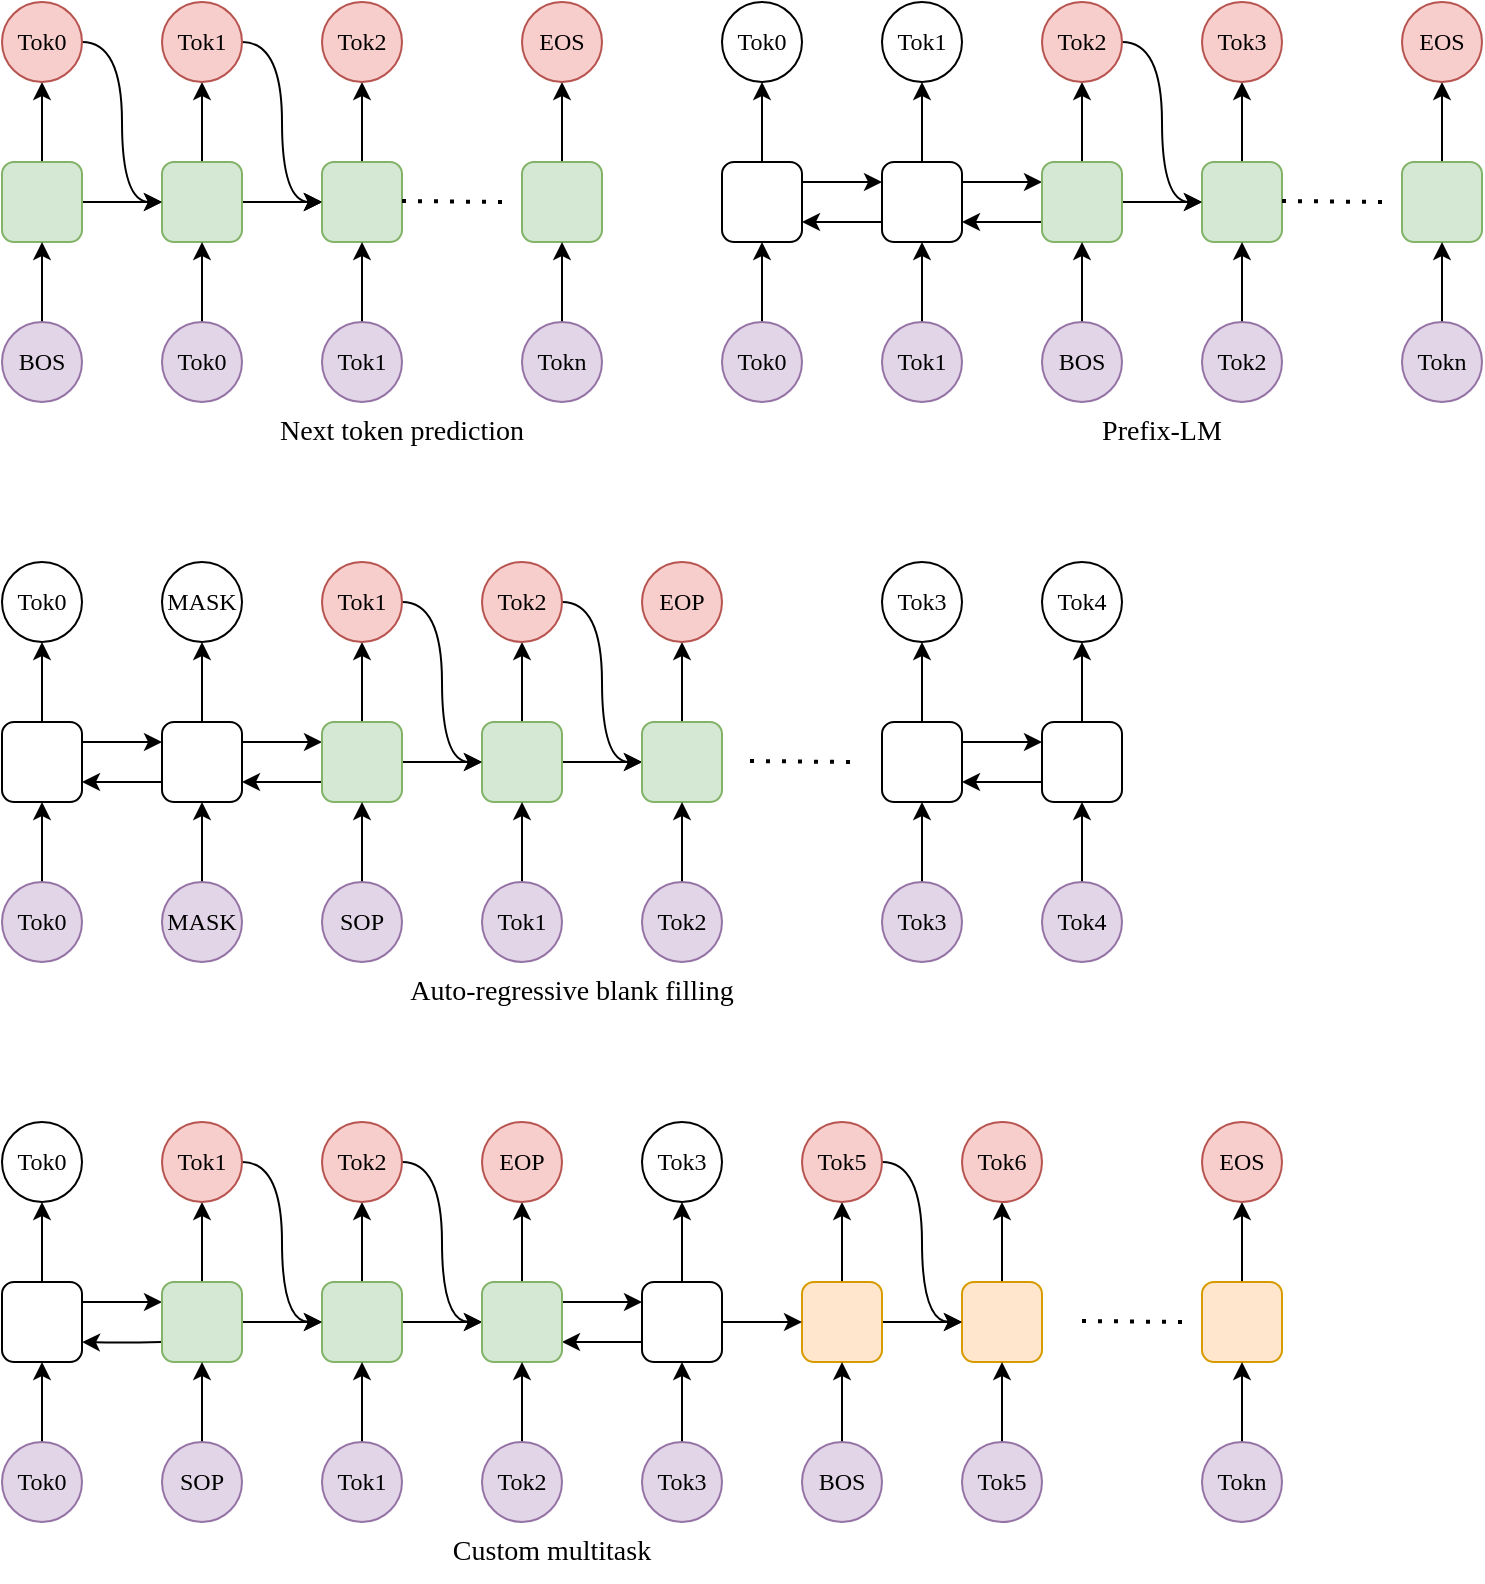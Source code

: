 <mxfile version="21.6.6" type="github">
  <diagram name="第 1 页" id="FpagdW_Q9j-P5M2OHQ3g">
    <mxGraphModel dx="1562" dy="885" grid="1" gridSize="10" guides="1" tooltips="1" connect="1" arrows="1" fold="1" page="1" pageScale="1" pageWidth="827" pageHeight="805" math="0" shadow="0">
      <root>
        <mxCell id="0" />
        <mxCell id="1" parent="0" />
        <mxCell id="QXv2AWhjhRIxDeLdODB5-21" value="" style="edgeStyle=orthogonalEdgeStyle;rounded=0;orthogonalLoop=1;jettySize=auto;html=1;" edge="1" parent="1" source="QXv2AWhjhRIxDeLdODB5-1" target="QXv2AWhjhRIxDeLdODB5-12">
          <mxGeometry relative="1" as="geometry" />
        </mxCell>
        <mxCell id="QXv2AWhjhRIxDeLdODB5-31" value="" style="edgeStyle=orthogonalEdgeStyle;rounded=0;orthogonalLoop=1;jettySize=auto;html=1;" edge="1" parent="1" source="QXv2AWhjhRIxDeLdODB5-1" target="QXv2AWhjhRIxDeLdODB5-2">
          <mxGeometry relative="1" as="geometry" />
        </mxCell>
        <mxCell id="QXv2AWhjhRIxDeLdODB5-1" value="" style="rounded=1;whiteSpace=wrap;html=1;fillColor=#d5e8d4;strokeColor=#82b366;" vertex="1" parent="1">
          <mxGeometry x="40" y="80" width="40" height="40" as="geometry" />
        </mxCell>
        <mxCell id="QXv2AWhjhRIxDeLdODB5-22" value="" style="edgeStyle=orthogonalEdgeStyle;rounded=0;orthogonalLoop=1;jettySize=auto;html=1;" edge="1" parent="1" source="QXv2AWhjhRIxDeLdODB5-2" target="QXv2AWhjhRIxDeLdODB5-13">
          <mxGeometry relative="1" as="geometry" />
        </mxCell>
        <mxCell id="QXv2AWhjhRIxDeLdODB5-32" value="" style="edgeStyle=orthogonalEdgeStyle;rounded=0;orthogonalLoop=1;jettySize=auto;html=1;" edge="1" parent="1" source="QXv2AWhjhRIxDeLdODB5-2" target="QXv2AWhjhRIxDeLdODB5-3">
          <mxGeometry relative="1" as="geometry" />
        </mxCell>
        <mxCell id="QXv2AWhjhRIxDeLdODB5-45" value="" style="edgeStyle=orthogonalEdgeStyle;curved=1;rounded=0;orthogonalLoop=1;jettySize=auto;html=1;" edge="1" parent="1" source="QXv2AWhjhRIxDeLdODB5-2" target="QXv2AWhjhRIxDeLdODB5-3">
          <mxGeometry relative="1" as="geometry" />
        </mxCell>
        <mxCell id="QXv2AWhjhRIxDeLdODB5-2" value="" style="rounded=1;whiteSpace=wrap;html=1;fillColor=#d5e8d4;strokeColor=#82b366;" vertex="1" parent="1">
          <mxGeometry x="120" y="80" width="40" height="40" as="geometry" />
        </mxCell>
        <mxCell id="QXv2AWhjhRIxDeLdODB5-25" value="" style="edgeStyle=orthogonalEdgeStyle;rounded=0;orthogonalLoop=1;jettySize=auto;html=1;" edge="1" parent="1" source="QXv2AWhjhRIxDeLdODB5-3" target="QXv2AWhjhRIxDeLdODB5-14">
          <mxGeometry relative="1" as="geometry" />
        </mxCell>
        <mxCell id="QXv2AWhjhRIxDeLdODB5-3" value="" style="rounded=1;whiteSpace=wrap;html=1;fillColor=#d5e8d4;strokeColor=#82b366;" vertex="1" parent="1">
          <mxGeometry x="200" y="80" width="40" height="40" as="geometry" />
        </mxCell>
        <mxCell id="QXv2AWhjhRIxDeLdODB5-30" value="" style="edgeStyle=orthogonalEdgeStyle;rounded=0;orthogonalLoop=1;jettySize=auto;html=1;" edge="1" parent="1" source="QXv2AWhjhRIxDeLdODB5-5" target="QXv2AWhjhRIxDeLdODB5-16">
          <mxGeometry relative="1" as="geometry" />
        </mxCell>
        <mxCell id="QXv2AWhjhRIxDeLdODB5-5" value="" style="rounded=1;whiteSpace=wrap;html=1;fillColor=#d5e8d4;strokeColor=#82b366;" vertex="1" parent="1">
          <mxGeometry x="300" y="80" width="40" height="40" as="geometry" />
        </mxCell>
        <mxCell id="QXv2AWhjhRIxDeLdODB5-20" style="edgeStyle=orthogonalEdgeStyle;rounded=0;orthogonalLoop=1;jettySize=auto;html=1;exitX=0.5;exitY=0;exitDx=0;exitDy=0;entryX=0.5;entryY=1;entryDx=0;entryDy=0;" edge="1" parent="1" source="QXv2AWhjhRIxDeLdODB5-7" target="QXv2AWhjhRIxDeLdODB5-1">
          <mxGeometry relative="1" as="geometry" />
        </mxCell>
        <mxCell id="QXv2AWhjhRIxDeLdODB5-7" value="&lt;font face=&quot;Times New Roman&quot;&gt;BOS&lt;/font&gt;" style="ellipse;whiteSpace=wrap;html=1;aspect=fixed;fillColor=#e1d5e7;strokeColor=#9673a6;" vertex="1" parent="1">
          <mxGeometry x="40" y="160" width="40" height="40" as="geometry" />
        </mxCell>
        <mxCell id="QXv2AWhjhRIxDeLdODB5-23" value="" style="edgeStyle=orthogonalEdgeStyle;rounded=0;orthogonalLoop=1;jettySize=auto;html=1;" edge="1" parent="1" source="QXv2AWhjhRIxDeLdODB5-8" target="QXv2AWhjhRIxDeLdODB5-2">
          <mxGeometry relative="1" as="geometry" />
        </mxCell>
        <mxCell id="QXv2AWhjhRIxDeLdODB5-8" value="&lt;font face=&quot;Times New Roman&quot;&gt;Tok0&lt;/font&gt;" style="ellipse;whiteSpace=wrap;html=1;aspect=fixed;fillColor=#e1d5e7;strokeColor=#9673a6;" vertex="1" parent="1">
          <mxGeometry x="120" y="160" width="40" height="40" as="geometry" />
        </mxCell>
        <mxCell id="QXv2AWhjhRIxDeLdODB5-26" value="" style="edgeStyle=orthogonalEdgeStyle;rounded=0;orthogonalLoop=1;jettySize=auto;html=1;" edge="1" parent="1" source="QXv2AWhjhRIxDeLdODB5-9" target="QXv2AWhjhRIxDeLdODB5-3">
          <mxGeometry relative="1" as="geometry" />
        </mxCell>
        <mxCell id="QXv2AWhjhRIxDeLdODB5-9" value="&lt;font face=&quot;Times New Roman&quot;&gt;Tok1&lt;/font&gt;" style="ellipse;whiteSpace=wrap;html=1;aspect=fixed;fillColor=#e1d5e7;strokeColor=#9673a6;" vertex="1" parent="1">
          <mxGeometry x="200" y="160" width="40" height="40" as="geometry" />
        </mxCell>
        <mxCell id="QXv2AWhjhRIxDeLdODB5-29" value="" style="edgeStyle=orthogonalEdgeStyle;rounded=0;orthogonalLoop=1;jettySize=auto;html=1;" edge="1" parent="1" source="QXv2AWhjhRIxDeLdODB5-11" target="QXv2AWhjhRIxDeLdODB5-5">
          <mxGeometry relative="1" as="geometry" />
        </mxCell>
        <mxCell id="QXv2AWhjhRIxDeLdODB5-11" value="&lt;font face=&quot;Times New Roman&quot;&gt;Tokn&lt;/font&gt;" style="ellipse;whiteSpace=wrap;html=1;aspect=fixed;fillColor=#e1d5e7;strokeColor=#9673a6;" vertex="1" parent="1">
          <mxGeometry x="300" y="160" width="40" height="40" as="geometry" />
        </mxCell>
        <mxCell id="QXv2AWhjhRIxDeLdODB5-39" style="edgeStyle=orthogonalEdgeStyle;curved=1;rounded=0;orthogonalLoop=1;jettySize=auto;html=1;exitX=1;exitY=0.5;exitDx=0;exitDy=0;entryX=0;entryY=0.5;entryDx=0;entryDy=0;" edge="1" parent="1" source="QXv2AWhjhRIxDeLdODB5-12" target="QXv2AWhjhRIxDeLdODB5-2">
          <mxGeometry relative="1" as="geometry" />
        </mxCell>
        <mxCell id="QXv2AWhjhRIxDeLdODB5-12" value="&lt;font face=&quot;Times New Roman&quot;&gt;Tok0&lt;/font&gt;" style="ellipse;whiteSpace=wrap;html=1;aspect=fixed;fillColor=#f8cecc;strokeColor=#b85450;" vertex="1" parent="1">
          <mxGeometry x="40" width="40" height="40" as="geometry" />
        </mxCell>
        <mxCell id="QXv2AWhjhRIxDeLdODB5-41" style="edgeStyle=orthogonalEdgeStyle;curved=1;rounded=0;orthogonalLoop=1;jettySize=auto;html=1;exitX=1;exitY=0.5;exitDx=0;exitDy=0;entryX=0;entryY=0.5;entryDx=0;entryDy=0;" edge="1" parent="1" source="QXv2AWhjhRIxDeLdODB5-13" target="QXv2AWhjhRIxDeLdODB5-3">
          <mxGeometry relative="1" as="geometry" />
        </mxCell>
        <mxCell id="QXv2AWhjhRIxDeLdODB5-13" value="&lt;font face=&quot;Times New Roman&quot;&gt;Tok1&lt;/font&gt;" style="ellipse;whiteSpace=wrap;html=1;aspect=fixed;fillColor=#f8cecc;strokeColor=#b85450;" vertex="1" parent="1">
          <mxGeometry x="120" width="40" height="40" as="geometry" />
        </mxCell>
        <mxCell id="QXv2AWhjhRIxDeLdODB5-14" value="&lt;font face=&quot;Times New Roman&quot;&gt;Tok2&lt;/font&gt;" style="ellipse;whiteSpace=wrap;html=1;aspect=fixed;fillColor=#f8cecc;strokeColor=#b85450;" vertex="1" parent="1">
          <mxGeometry x="200" width="40" height="40" as="geometry" />
        </mxCell>
        <mxCell id="QXv2AWhjhRIxDeLdODB5-16" value="&lt;font face=&quot;Times New Roman&quot;&gt;EOS&lt;/font&gt;" style="ellipse;whiteSpace=wrap;html=1;aspect=fixed;fillColor=#f8cecc;strokeColor=#b85450;" vertex="1" parent="1">
          <mxGeometry x="300" width="40" height="40" as="geometry" />
        </mxCell>
        <mxCell id="QXv2AWhjhRIxDeLdODB5-19" value="" style="endArrow=none;dashed=1;html=1;dashPattern=1 3;strokeWidth=2;rounded=0;" edge="1" parent="1">
          <mxGeometry width="50" height="50" relative="1" as="geometry">
            <mxPoint x="240" y="99.5" as="sourcePoint" />
            <mxPoint x="290" y="100" as="targetPoint" />
          </mxGeometry>
        </mxCell>
        <mxCell id="QXv2AWhjhRIxDeLdODB5-44" value="&lt;font face=&quot;Times New Roman&quot; style=&quot;font-size: 14px;&quot;&gt;Next token prediction&lt;/font&gt;" style="text;html=1;strokeColor=none;fillColor=none;align=center;verticalAlign=middle;whiteSpace=wrap;rounded=0;" vertex="1" parent="1">
          <mxGeometry x="140" y="200" width="200" height="30" as="geometry" />
        </mxCell>
        <mxCell id="QXv2AWhjhRIxDeLdODB5-46" value="" style="edgeStyle=orthogonalEdgeStyle;rounded=0;orthogonalLoop=1;jettySize=auto;html=1;" edge="1" parent="1" source="QXv2AWhjhRIxDeLdODB5-48" target="QXv2AWhjhRIxDeLdODB5-71">
          <mxGeometry relative="1" as="geometry" />
        </mxCell>
        <mxCell id="QXv2AWhjhRIxDeLdODB5-79" style="edgeStyle=orthogonalEdgeStyle;curved=1;rounded=0;orthogonalLoop=1;jettySize=auto;html=1;exitX=1;exitY=0.25;exitDx=0;exitDy=0;entryX=0;entryY=0.25;entryDx=0;entryDy=0;" edge="1" parent="1" source="QXv2AWhjhRIxDeLdODB5-48" target="QXv2AWhjhRIxDeLdODB5-52">
          <mxGeometry relative="1" as="geometry" />
        </mxCell>
        <mxCell id="QXv2AWhjhRIxDeLdODB5-48" value="" style="rounded=1;whiteSpace=wrap;html=1;" vertex="1" parent="1">
          <mxGeometry x="400" y="80" width="40" height="40" as="geometry" />
        </mxCell>
        <mxCell id="QXv2AWhjhRIxDeLdODB5-49" value="" style="edgeStyle=orthogonalEdgeStyle;rounded=0;orthogonalLoop=1;jettySize=auto;html=1;" edge="1" parent="1" source="QXv2AWhjhRIxDeLdODB5-52" target="QXv2AWhjhRIxDeLdODB5-73">
          <mxGeometry relative="1" as="geometry" />
        </mxCell>
        <mxCell id="QXv2AWhjhRIxDeLdODB5-80" style="edgeStyle=orthogonalEdgeStyle;curved=1;rounded=0;orthogonalLoop=1;jettySize=auto;html=1;exitX=0;exitY=0.75;exitDx=0;exitDy=0;entryX=1;entryY=0.75;entryDx=0;entryDy=0;" edge="1" parent="1" source="QXv2AWhjhRIxDeLdODB5-52" target="QXv2AWhjhRIxDeLdODB5-48">
          <mxGeometry relative="1" as="geometry" />
        </mxCell>
        <mxCell id="QXv2AWhjhRIxDeLdODB5-81" style="edgeStyle=orthogonalEdgeStyle;curved=1;rounded=0;orthogonalLoop=1;jettySize=auto;html=1;exitX=1;exitY=0.25;exitDx=0;exitDy=0;entryX=0;entryY=0.25;entryDx=0;entryDy=0;" edge="1" parent="1" source="QXv2AWhjhRIxDeLdODB5-52" target="QXv2AWhjhRIxDeLdODB5-55">
          <mxGeometry relative="1" as="geometry" />
        </mxCell>
        <mxCell id="QXv2AWhjhRIxDeLdODB5-52" value="" style="rounded=1;whiteSpace=wrap;html=1;" vertex="1" parent="1">
          <mxGeometry x="480" y="80" width="40" height="40" as="geometry" />
        </mxCell>
        <mxCell id="QXv2AWhjhRIxDeLdODB5-53" value="" style="edgeStyle=orthogonalEdgeStyle;rounded=0;orthogonalLoop=1;jettySize=auto;html=1;" edge="1" parent="1" source="QXv2AWhjhRIxDeLdODB5-55" target="QXv2AWhjhRIxDeLdODB5-75">
          <mxGeometry relative="1" as="geometry" />
        </mxCell>
        <mxCell id="QXv2AWhjhRIxDeLdODB5-54" value="" style="edgeStyle=orthogonalEdgeStyle;rounded=0;orthogonalLoop=1;jettySize=auto;html=1;" edge="1" parent="1" source="QXv2AWhjhRIxDeLdODB5-55" target="QXv2AWhjhRIxDeLdODB5-57">
          <mxGeometry relative="1" as="geometry" />
        </mxCell>
        <mxCell id="QXv2AWhjhRIxDeLdODB5-82" style="edgeStyle=orthogonalEdgeStyle;curved=1;rounded=0;orthogonalLoop=1;jettySize=auto;html=1;exitX=0;exitY=0.75;exitDx=0;exitDy=0;entryX=1;entryY=0.75;entryDx=0;entryDy=0;" edge="1" parent="1" source="QXv2AWhjhRIxDeLdODB5-55" target="QXv2AWhjhRIxDeLdODB5-52">
          <mxGeometry relative="1" as="geometry" />
        </mxCell>
        <mxCell id="QXv2AWhjhRIxDeLdODB5-55" value="" style="rounded=1;whiteSpace=wrap;html=1;fillColor=#d5e8d4;strokeColor=#82b366;" vertex="1" parent="1">
          <mxGeometry x="560" y="80" width="40" height="40" as="geometry" />
        </mxCell>
        <mxCell id="QXv2AWhjhRIxDeLdODB5-56" value="" style="edgeStyle=orthogonalEdgeStyle;rounded=0;orthogonalLoop=1;jettySize=auto;html=1;" edge="1" parent="1" source="QXv2AWhjhRIxDeLdODB5-57" target="QXv2AWhjhRIxDeLdODB5-76">
          <mxGeometry relative="1" as="geometry" />
        </mxCell>
        <mxCell id="QXv2AWhjhRIxDeLdODB5-57" value="" style="rounded=1;whiteSpace=wrap;html=1;fillColor=#d5e8d4;strokeColor=#82b366;" vertex="1" parent="1">
          <mxGeometry x="640" y="80" width="40" height="40" as="geometry" />
        </mxCell>
        <mxCell id="QXv2AWhjhRIxDeLdODB5-58" value="" style="edgeStyle=orthogonalEdgeStyle;rounded=0;orthogonalLoop=1;jettySize=auto;html=1;" edge="1" parent="1" source="QXv2AWhjhRIxDeLdODB5-59" target="QXv2AWhjhRIxDeLdODB5-77">
          <mxGeometry relative="1" as="geometry" />
        </mxCell>
        <mxCell id="QXv2AWhjhRIxDeLdODB5-59" value="" style="rounded=1;whiteSpace=wrap;html=1;fillColor=#d5e8d4;strokeColor=#82b366;" vertex="1" parent="1">
          <mxGeometry x="740" y="80" width="40" height="40" as="geometry" />
        </mxCell>
        <mxCell id="QXv2AWhjhRIxDeLdODB5-60" style="edgeStyle=orthogonalEdgeStyle;rounded=0;orthogonalLoop=1;jettySize=auto;html=1;exitX=0.5;exitY=0;exitDx=0;exitDy=0;entryX=0.5;entryY=1;entryDx=0;entryDy=0;" edge="1" parent="1" source="QXv2AWhjhRIxDeLdODB5-61" target="QXv2AWhjhRIxDeLdODB5-48">
          <mxGeometry relative="1" as="geometry" />
        </mxCell>
        <mxCell id="QXv2AWhjhRIxDeLdODB5-61" value="&lt;font face=&quot;Times New Roman&quot;&gt;Tok0&lt;/font&gt;" style="ellipse;whiteSpace=wrap;html=1;aspect=fixed;fillColor=#e1d5e7;strokeColor=#9673a6;" vertex="1" parent="1">
          <mxGeometry x="400" y="160" width="40" height="40" as="geometry" />
        </mxCell>
        <mxCell id="QXv2AWhjhRIxDeLdODB5-62" value="" style="edgeStyle=orthogonalEdgeStyle;rounded=0;orthogonalLoop=1;jettySize=auto;html=1;" edge="1" parent="1" source="QXv2AWhjhRIxDeLdODB5-63" target="QXv2AWhjhRIxDeLdODB5-52">
          <mxGeometry relative="1" as="geometry" />
        </mxCell>
        <mxCell id="QXv2AWhjhRIxDeLdODB5-63" value="&lt;font face=&quot;Times New Roman&quot;&gt;Tok1&lt;/font&gt;" style="ellipse;whiteSpace=wrap;html=1;aspect=fixed;fillColor=#e1d5e7;strokeColor=#9673a6;" vertex="1" parent="1">
          <mxGeometry x="480" y="160" width="40" height="40" as="geometry" />
        </mxCell>
        <mxCell id="QXv2AWhjhRIxDeLdODB5-64" value="" style="edgeStyle=orthogonalEdgeStyle;rounded=0;orthogonalLoop=1;jettySize=auto;html=1;" edge="1" parent="1" source="QXv2AWhjhRIxDeLdODB5-65" target="QXv2AWhjhRIxDeLdODB5-55">
          <mxGeometry relative="1" as="geometry" />
        </mxCell>
        <mxCell id="QXv2AWhjhRIxDeLdODB5-65" value="&lt;font face=&quot;Times New Roman&quot;&gt;BOS&lt;/font&gt;" style="ellipse;whiteSpace=wrap;html=1;aspect=fixed;fillColor=#e1d5e7;strokeColor=#9673a6;" vertex="1" parent="1">
          <mxGeometry x="560" y="160" width="40" height="40" as="geometry" />
        </mxCell>
        <mxCell id="QXv2AWhjhRIxDeLdODB5-66" value="" style="edgeStyle=orthogonalEdgeStyle;rounded=0;orthogonalLoop=1;jettySize=auto;html=1;" edge="1" parent="1" source="QXv2AWhjhRIxDeLdODB5-67" target="QXv2AWhjhRIxDeLdODB5-57">
          <mxGeometry relative="1" as="geometry" />
        </mxCell>
        <mxCell id="QXv2AWhjhRIxDeLdODB5-67" value="&lt;font face=&quot;Times New Roman&quot;&gt;Tok2&lt;/font&gt;" style="ellipse;whiteSpace=wrap;html=1;aspect=fixed;fillColor=#e1d5e7;strokeColor=#9673a6;" vertex="1" parent="1">
          <mxGeometry x="640" y="160" width="40" height="40" as="geometry" />
        </mxCell>
        <mxCell id="QXv2AWhjhRIxDeLdODB5-68" value="" style="edgeStyle=orthogonalEdgeStyle;rounded=0;orthogonalLoop=1;jettySize=auto;html=1;" edge="1" parent="1" source="QXv2AWhjhRIxDeLdODB5-69" target="QXv2AWhjhRIxDeLdODB5-59">
          <mxGeometry relative="1" as="geometry" />
        </mxCell>
        <mxCell id="QXv2AWhjhRIxDeLdODB5-69" value="&lt;font face=&quot;Times New Roman&quot;&gt;Tokn&lt;/font&gt;" style="ellipse;whiteSpace=wrap;html=1;aspect=fixed;fillColor=#e1d5e7;strokeColor=#9673a6;" vertex="1" parent="1">
          <mxGeometry x="740" y="160" width="40" height="40" as="geometry" />
        </mxCell>
        <mxCell id="QXv2AWhjhRIxDeLdODB5-71" value="&lt;font face=&quot;Times New Roman&quot;&gt;Tok0&lt;/font&gt;" style="ellipse;whiteSpace=wrap;html=1;aspect=fixed;" vertex="1" parent="1">
          <mxGeometry x="400" width="40" height="40" as="geometry" />
        </mxCell>
        <mxCell id="QXv2AWhjhRIxDeLdODB5-73" value="&lt;font face=&quot;Times New Roman&quot;&gt;Tok1&lt;/font&gt;" style="ellipse;whiteSpace=wrap;html=1;aspect=fixed;" vertex="1" parent="1">
          <mxGeometry x="480" width="40" height="40" as="geometry" />
        </mxCell>
        <mxCell id="QXv2AWhjhRIxDeLdODB5-74" style="edgeStyle=orthogonalEdgeStyle;curved=1;rounded=0;orthogonalLoop=1;jettySize=auto;html=1;exitX=1;exitY=0.5;exitDx=0;exitDy=0;entryX=0;entryY=0.5;entryDx=0;entryDy=0;" edge="1" parent="1" source="QXv2AWhjhRIxDeLdODB5-75" target="QXv2AWhjhRIxDeLdODB5-57">
          <mxGeometry relative="1" as="geometry" />
        </mxCell>
        <mxCell id="QXv2AWhjhRIxDeLdODB5-75" value="&lt;font face=&quot;Times New Roman&quot;&gt;Tok2&lt;/font&gt;" style="ellipse;whiteSpace=wrap;html=1;aspect=fixed;fillColor=#f8cecc;strokeColor=#b85450;" vertex="1" parent="1">
          <mxGeometry x="560" width="40" height="40" as="geometry" />
        </mxCell>
        <mxCell id="QXv2AWhjhRIxDeLdODB5-76" value="&lt;font face=&quot;Times New Roman&quot;&gt;Tok3&lt;/font&gt;" style="ellipse;whiteSpace=wrap;html=1;aspect=fixed;fillColor=#f8cecc;strokeColor=#b85450;" vertex="1" parent="1">
          <mxGeometry x="640" width="40" height="40" as="geometry" />
        </mxCell>
        <mxCell id="QXv2AWhjhRIxDeLdODB5-77" value="&lt;font face=&quot;Times New Roman&quot;&gt;EOS&lt;/font&gt;" style="ellipse;whiteSpace=wrap;html=1;aspect=fixed;fillColor=#f8cecc;strokeColor=#b85450;" vertex="1" parent="1">
          <mxGeometry x="740" width="40" height="40" as="geometry" />
        </mxCell>
        <mxCell id="QXv2AWhjhRIxDeLdODB5-78" value="" style="endArrow=none;dashed=1;html=1;dashPattern=1 3;strokeWidth=2;rounded=0;" edge="1" parent="1">
          <mxGeometry width="50" height="50" relative="1" as="geometry">
            <mxPoint x="680" y="99.5" as="sourcePoint" />
            <mxPoint x="730" y="100" as="targetPoint" />
          </mxGeometry>
        </mxCell>
        <mxCell id="QXv2AWhjhRIxDeLdODB5-83" value="&lt;font face=&quot;Times New Roman&quot;&gt;&lt;span style=&quot;font-size: 14px;&quot;&gt;Prefix-LM&lt;/span&gt;&lt;/font&gt;" style="text;html=1;strokeColor=none;fillColor=none;align=center;verticalAlign=middle;whiteSpace=wrap;rounded=0;" vertex="1" parent="1">
          <mxGeometry x="560" y="200" width="120" height="30" as="geometry" />
        </mxCell>
        <mxCell id="QXv2AWhjhRIxDeLdODB5-84" value="" style="edgeStyle=orthogonalEdgeStyle;rounded=0;orthogonalLoop=1;jettySize=auto;html=1;" edge="1" parent="1" source="QXv2AWhjhRIxDeLdODB5-86" target="QXv2AWhjhRIxDeLdODB5-109">
          <mxGeometry relative="1" as="geometry" />
        </mxCell>
        <mxCell id="QXv2AWhjhRIxDeLdODB5-85" style="edgeStyle=orthogonalEdgeStyle;curved=1;rounded=0;orthogonalLoop=1;jettySize=auto;html=1;exitX=1;exitY=0.25;exitDx=0;exitDy=0;entryX=0;entryY=0.25;entryDx=0;entryDy=0;" edge="1" parent="1" source="QXv2AWhjhRIxDeLdODB5-86" target="QXv2AWhjhRIxDeLdODB5-90">
          <mxGeometry relative="1" as="geometry" />
        </mxCell>
        <mxCell id="QXv2AWhjhRIxDeLdODB5-86" value="" style="rounded=1;whiteSpace=wrap;html=1;" vertex="1" parent="1">
          <mxGeometry x="40" y="360" width="40" height="40" as="geometry" />
        </mxCell>
        <mxCell id="QXv2AWhjhRIxDeLdODB5-87" value="" style="edgeStyle=orthogonalEdgeStyle;rounded=0;orthogonalLoop=1;jettySize=auto;html=1;" edge="1" parent="1" source="QXv2AWhjhRIxDeLdODB5-90" target="QXv2AWhjhRIxDeLdODB5-110">
          <mxGeometry relative="1" as="geometry" />
        </mxCell>
        <mxCell id="QXv2AWhjhRIxDeLdODB5-88" style="edgeStyle=orthogonalEdgeStyle;curved=1;rounded=0;orthogonalLoop=1;jettySize=auto;html=1;exitX=0;exitY=0.75;exitDx=0;exitDy=0;entryX=1;entryY=0.75;entryDx=0;entryDy=0;" edge="1" parent="1" source="QXv2AWhjhRIxDeLdODB5-90" target="QXv2AWhjhRIxDeLdODB5-86">
          <mxGeometry relative="1" as="geometry" />
        </mxCell>
        <mxCell id="QXv2AWhjhRIxDeLdODB5-273" style="edgeStyle=orthogonalEdgeStyle;curved=1;rounded=0;orthogonalLoop=1;jettySize=auto;html=1;exitX=1;exitY=0.25;exitDx=0;exitDy=0;entryX=0;entryY=0.25;entryDx=0;entryDy=0;" edge="1" parent="1" source="QXv2AWhjhRIxDeLdODB5-90" target="QXv2AWhjhRIxDeLdODB5-160">
          <mxGeometry relative="1" as="geometry" />
        </mxCell>
        <mxCell id="QXv2AWhjhRIxDeLdODB5-90" value="" style="rounded=1;whiteSpace=wrap;html=1;" vertex="1" parent="1">
          <mxGeometry x="120" y="360" width="40" height="40" as="geometry" />
        </mxCell>
        <mxCell id="QXv2AWhjhRIxDeLdODB5-91" value="" style="edgeStyle=orthogonalEdgeStyle;rounded=0;orthogonalLoop=1;jettySize=auto;html=1;" edge="1" parent="1" source="QXv2AWhjhRIxDeLdODB5-94" target="QXv2AWhjhRIxDeLdODB5-112">
          <mxGeometry relative="1" as="geometry" />
        </mxCell>
        <mxCell id="QXv2AWhjhRIxDeLdODB5-276" style="edgeStyle=none;rounded=0;orthogonalLoop=1;jettySize=auto;html=1;exitX=1;exitY=0.25;exitDx=0;exitDy=0;entryX=0;entryY=0.25;entryDx=0;entryDy=0;" edge="1" parent="1" source="QXv2AWhjhRIxDeLdODB5-94" target="QXv2AWhjhRIxDeLdODB5-96">
          <mxGeometry relative="1" as="geometry" />
        </mxCell>
        <mxCell id="QXv2AWhjhRIxDeLdODB5-94" value="" style="rounded=1;whiteSpace=wrap;html=1;" vertex="1" parent="1">
          <mxGeometry x="480" y="360" width="40" height="40" as="geometry" />
        </mxCell>
        <mxCell id="QXv2AWhjhRIxDeLdODB5-95" value="" style="edgeStyle=orthogonalEdgeStyle;rounded=0;orthogonalLoop=1;jettySize=auto;html=1;" edge="1" parent="1" source="QXv2AWhjhRIxDeLdODB5-96" target="QXv2AWhjhRIxDeLdODB5-113">
          <mxGeometry relative="1" as="geometry" />
        </mxCell>
        <mxCell id="QXv2AWhjhRIxDeLdODB5-277" style="edgeStyle=none;rounded=0;orthogonalLoop=1;jettySize=auto;html=1;exitX=0;exitY=0.75;exitDx=0;exitDy=0;entryX=1;entryY=0.75;entryDx=0;entryDy=0;" edge="1" parent="1" source="QXv2AWhjhRIxDeLdODB5-96" target="QXv2AWhjhRIxDeLdODB5-94">
          <mxGeometry relative="1" as="geometry" />
        </mxCell>
        <mxCell id="QXv2AWhjhRIxDeLdODB5-96" value="" style="rounded=1;whiteSpace=wrap;html=1;" vertex="1" parent="1">
          <mxGeometry x="560" y="360" width="40" height="40" as="geometry" />
        </mxCell>
        <mxCell id="QXv2AWhjhRIxDeLdODB5-99" style="edgeStyle=orthogonalEdgeStyle;rounded=0;orthogonalLoop=1;jettySize=auto;html=1;exitX=0.5;exitY=0;exitDx=0;exitDy=0;entryX=0.5;entryY=1;entryDx=0;entryDy=0;" edge="1" parent="1" source="QXv2AWhjhRIxDeLdODB5-100" target="QXv2AWhjhRIxDeLdODB5-86">
          <mxGeometry relative="1" as="geometry" />
        </mxCell>
        <mxCell id="QXv2AWhjhRIxDeLdODB5-100" value="&lt;font face=&quot;Times New Roman&quot;&gt;Tok0&lt;/font&gt;" style="ellipse;whiteSpace=wrap;html=1;aspect=fixed;fillColor=#e1d5e7;strokeColor=#9673a6;" vertex="1" parent="1">
          <mxGeometry x="40" y="440" width="40" height="40" as="geometry" />
        </mxCell>
        <mxCell id="QXv2AWhjhRIxDeLdODB5-101" value="" style="edgeStyle=orthogonalEdgeStyle;rounded=0;orthogonalLoop=1;jettySize=auto;html=1;" edge="1" parent="1" source="QXv2AWhjhRIxDeLdODB5-102" target="QXv2AWhjhRIxDeLdODB5-90">
          <mxGeometry relative="1" as="geometry" />
        </mxCell>
        <mxCell id="QXv2AWhjhRIxDeLdODB5-102" value="&lt;font face=&quot;Times New Roman&quot;&gt;MASK&lt;/font&gt;" style="ellipse;whiteSpace=wrap;html=1;aspect=fixed;fillColor=#e1d5e7;strokeColor=#9673a6;" vertex="1" parent="1">
          <mxGeometry x="120" y="440" width="40" height="40" as="geometry" />
        </mxCell>
        <mxCell id="QXv2AWhjhRIxDeLdODB5-103" value="" style="edgeStyle=orthogonalEdgeStyle;rounded=0;orthogonalLoop=1;jettySize=auto;html=1;" edge="1" parent="1" source="QXv2AWhjhRIxDeLdODB5-104" target="QXv2AWhjhRIxDeLdODB5-94">
          <mxGeometry relative="1" as="geometry" />
        </mxCell>
        <mxCell id="QXv2AWhjhRIxDeLdODB5-104" value="&lt;font face=&quot;Times New Roman&quot;&gt;Tok3&lt;/font&gt;" style="ellipse;whiteSpace=wrap;html=1;aspect=fixed;fillColor=#e1d5e7;strokeColor=#9673a6;" vertex="1" parent="1">
          <mxGeometry x="480" y="440" width="40" height="40" as="geometry" />
        </mxCell>
        <mxCell id="QXv2AWhjhRIxDeLdODB5-105" value="" style="edgeStyle=orthogonalEdgeStyle;rounded=0;orthogonalLoop=1;jettySize=auto;html=1;" edge="1" parent="1" source="QXv2AWhjhRIxDeLdODB5-106" target="QXv2AWhjhRIxDeLdODB5-96">
          <mxGeometry relative="1" as="geometry" />
        </mxCell>
        <mxCell id="QXv2AWhjhRIxDeLdODB5-106" value="&lt;font face=&quot;Times New Roman&quot;&gt;Tok4&lt;/font&gt;" style="ellipse;whiteSpace=wrap;html=1;aspect=fixed;fillColor=#e1d5e7;strokeColor=#9673a6;" vertex="1" parent="1">
          <mxGeometry x="560" y="440" width="40" height="40" as="geometry" />
        </mxCell>
        <mxCell id="QXv2AWhjhRIxDeLdODB5-109" value="&lt;font face=&quot;Times New Roman&quot;&gt;Tok0&lt;/font&gt;" style="ellipse;whiteSpace=wrap;html=1;aspect=fixed;" vertex="1" parent="1">
          <mxGeometry x="40" y="280" width="40" height="40" as="geometry" />
        </mxCell>
        <mxCell id="QXv2AWhjhRIxDeLdODB5-110" value="&lt;font face=&quot;Times New Roman&quot;&gt;MASK&lt;/font&gt;" style="ellipse;whiteSpace=wrap;html=1;aspect=fixed;" vertex="1" parent="1">
          <mxGeometry x="120" y="280" width="40" height="40" as="geometry" />
        </mxCell>
        <mxCell id="QXv2AWhjhRIxDeLdODB5-112" value="&lt;font face=&quot;Times New Roman&quot;&gt;Tok3&lt;/font&gt;" style="ellipse;whiteSpace=wrap;html=1;aspect=fixed;" vertex="1" parent="1">
          <mxGeometry x="480" y="280" width="40" height="40" as="geometry" />
        </mxCell>
        <mxCell id="QXv2AWhjhRIxDeLdODB5-113" value="&lt;font face=&quot;Times New Roman&quot;&gt;Tok4&lt;/font&gt;" style="ellipse;whiteSpace=wrap;html=1;aspect=fixed;" vertex="1" parent="1">
          <mxGeometry x="560" y="280" width="40" height="40" as="geometry" />
        </mxCell>
        <mxCell id="QXv2AWhjhRIxDeLdODB5-116" value="&lt;font face=&quot;Times New Roman&quot;&gt;&lt;span style=&quot;font-size: 14px;&quot;&gt;Auto-regressive blank filling&lt;/span&gt;&lt;/font&gt;" style="text;html=1;strokeColor=none;fillColor=none;align=center;verticalAlign=middle;whiteSpace=wrap;rounded=0;" vertex="1" parent="1">
          <mxGeometry x="240" y="480" width="170" height="30" as="geometry" />
        </mxCell>
        <mxCell id="QXv2AWhjhRIxDeLdODB5-158" value="" style="edgeStyle=orthogonalEdgeStyle;rounded=0;orthogonalLoop=1;jettySize=auto;html=1;" edge="1" parent="1" source="QXv2AWhjhRIxDeLdODB5-160" target="QXv2AWhjhRIxDeLdODB5-172">
          <mxGeometry relative="1" as="geometry" />
        </mxCell>
        <mxCell id="QXv2AWhjhRIxDeLdODB5-159" value="" style="edgeStyle=orthogonalEdgeStyle;rounded=0;orthogonalLoop=1;jettySize=auto;html=1;" edge="1" parent="1" source="QXv2AWhjhRIxDeLdODB5-160" target="QXv2AWhjhRIxDeLdODB5-162">
          <mxGeometry relative="1" as="geometry" />
        </mxCell>
        <mxCell id="QXv2AWhjhRIxDeLdODB5-274" style="edgeStyle=orthogonalEdgeStyle;curved=1;rounded=0;orthogonalLoop=1;jettySize=auto;html=1;exitX=0;exitY=0.75;exitDx=0;exitDy=0;entryX=1;entryY=0.75;entryDx=0;entryDy=0;" edge="1" parent="1" source="QXv2AWhjhRIxDeLdODB5-160" target="QXv2AWhjhRIxDeLdODB5-90">
          <mxGeometry relative="1" as="geometry" />
        </mxCell>
        <mxCell id="QXv2AWhjhRIxDeLdODB5-160" value="" style="rounded=1;whiteSpace=wrap;html=1;fillColor=#d5e8d4;strokeColor=#82b366;" vertex="1" parent="1">
          <mxGeometry x="200" y="360" width="40" height="40" as="geometry" />
        </mxCell>
        <mxCell id="QXv2AWhjhRIxDeLdODB5-161" value="" style="edgeStyle=orthogonalEdgeStyle;rounded=0;orthogonalLoop=1;jettySize=auto;html=1;" edge="1" parent="1" source="QXv2AWhjhRIxDeLdODB5-162" target="QXv2AWhjhRIxDeLdODB5-173">
          <mxGeometry relative="1" as="geometry" />
        </mxCell>
        <mxCell id="QXv2AWhjhRIxDeLdODB5-196" style="edgeStyle=orthogonalEdgeStyle;curved=1;rounded=0;orthogonalLoop=1;jettySize=auto;html=1;" edge="1" parent="1" source="QXv2AWhjhRIxDeLdODB5-162" target="QXv2AWhjhRIxDeLdODB5-192">
          <mxGeometry relative="1" as="geometry">
            <mxPoint x="340" y="380" as="targetPoint" />
          </mxGeometry>
        </mxCell>
        <mxCell id="QXv2AWhjhRIxDeLdODB5-162" value="" style="rounded=1;whiteSpace=wrap;html=1;fillColor=#d5e8d4;strokeColor=#82b366;" vertex="1" parent="1">
          <mxGeometry x="280" y="360" width="40" height="40" as="geometry" />
        </mxCell>
        <mxCell id="QXv2AWhjhRIxDeLdODB5-165" value="" style="edgeStyle=orthogonalEdgeStyle;rounded=0;orthogonalLoop=1;jettySize=auto;html=1;" edge="1" parent="1" source="QXv2AWhjhRIxDeLdODB5-166" target="QXv2AWhjhRIxDeLdODB5-160">
          <mxGeometry relative="1" as="geometry" />
        </mxCell>
        <mxCell id="QXv2AWhjhRIxDeLdODB5-166" value="&lt;font face=&quot;Times New Roman&quot;&gt;SOP&lt;/font&gt;" style="ellipse;whiteSpace=wrap;html=1;aspect=fixed;fillColor=#e1d5e7;strokeColor=#9673a6;" vertex="1" parent="1">
          <mxGeometry x="200" y="440" width="40" height="40" as="geometry" />
        </mxCell>
        <mxCell id="QXv2AWhjhRIxDeLdODB5-167" value="" style="edgeStyle=orthogonalEdgeStyle;rounded=0;orthogonalLoop=1;jettySize=auto;html=1;" edge="1" parent="1" source="QXv2AWhjhRIxDeLdODB5-168" target="QXv2AWhjhRIxDeLdODB5-162">
          <mxGeometry relative="1" as="geometry" />
        </mxCell>
        <mxCell id="QXv2AWhjhRIxDeLdODB5-168" value="&lt;font face=&quot;Times New Roman&quot;&gt;Tok1&lt;/font&gt;" style="ellipse;whiteSpace=wrap;html=1;aspect=fixed;fillColor=#e1d5e7;strokeColor=#9673a6;" vertex="1" parent="1">
          <mxGeometry x="280" y="440" width="40" height="40" as="geometry" />
        </mxCell>
        <mxCell id="QXv2AWhjhRIxDeLdODB5-171" style="edgeStyle=orthogonalEdgeStyle;curved=1;rounded=0;orthogonalLoop=1;jettySize=auto;html=1;exitX=1;exitY=0.5;exitDx=0;exitDy=0;entryX=0;entryY=0.5;entryDx=0;entryDy=0;" edge="1" parent="1" source="QXv2AWhjhRIxDeLdODB5-172" target="QXv2AWhjhRIxDeLdODB5-162">
          <mxGeometry relative="1" as="geometry" />
        </mxCell>
        <mxCell id="QXv2AWhjhRIxDeLdODB5-172" value="&lt;font face=&quot;Times New Roman&quot;&gt;Tok1&lt;/font&gt;" style="ellipse;whiteSpace=wrap;html=1;aspect=fixed;fillColor=#f8cecc;strokeColor=#b85450;" vertex="1" parent="1">
          <mxGeometry x="200" y="280" width="40" height="40" as="geometry" />
        </mxCell>
        <mxCell id="QXv2AWhjhRIxDeLdODB5-197" style="edgeStyle=orthogonalEdgeStyle;curved=1;rounded=0;orthogonalLoop=1;jettySize=auto;html=1;exitX=1;exitY=0.5;exitDx=0;exitDy=0;entryX=0;entryY=0.5;entryDx=0;entryDy=0;" edge="1" parent="1" source="QXv2AWhjhRIxDeLdODB5-173" target="QXv2AWhjhRIxDeLdODB5-192">
          <mxGeometry relative="1" as="geometry" />
        </mxCell>
        <mxCell id="QXv2AWhjhRIxDeLdODB5-173" value="&lt;font face=&quot;Times New Roman&quot;&gt;Tok2&lt;/font&gt;" style="ellipse;whiteSpace=wrap;html=1;aspect=fixed;fillColor=#f8cecc;strokeColor=#b85450;" vertex="1" parent="1">
          <mxGeometry x="280" y="280" width="40" height="40" as="geometry" />
        </mxCell>
        <mxCell id="QXv2AWhjhRIxDeLdODB5-191" value="" style="edgeStyle=orthogonalEdgeStyle;rounded=0;orthogonalLoop=1;jettySize=auto;html=1;" edge="1" parent="1" source="QXv2AWhjhRIxDeLdODB5-192" target="QXv2AWhjhRIxDeLdODB5-195">
          <mxGeometry relative="1" as="geometry" />
        </mxCell>
        <mxCell id="QXv2AWhjhRIxDeLdODB5-192" value="" style="rounded=1;whiteSpace=wrap;html=1;fillColor=#d5e8d4;strokeColor=#82b366;" vertex="1" parent="1">
          <mxGeometry x="360" y="360" width="40" height="40" as="geometry" />
        </mxCell>
        <mxCell id="QXv2AWhjhRIxDeLdODB5-193" value="" style="edgeStyle=orthogonalEdgeStyle;rounded=0;orthogonalLoop=1;jettySize=auto;html=1;" edge="1" parent="1" source="QXv2AWhjhRIxDeLdODB5-194" target="QXv2AWhjhRIxDeLdODB5-192">
          <mxGeometry relative="1" as="geometry" />
        </mxCell>
        <mxCell id="QXv2AWhjhRIxDeLdODB5-194" value="&lt;font face=&quot;Times New Roman&quot;&gt;Tok2&lt;/font&gt;" style="ellipse;whiteSpace=wrap;html=1;aspect=fixed;fillColor=#e1d5e7;strokeColor=#9673a6;" vertex="1" parent="1">
          <mxGeometry x="360" y="440" width="40" height="40" as="geometry" />
        </mxCell>
        <mxCell id="QXv2AWhjhRIxDeLdODB5-195" value="&lt;font face=&quot;Times New Roman&quot;&gt;EOP&lt;/font&gt;" style="ellipse;whiteSpace=wrap;html=1;aspect=fixed;fillColor=#f8cecc;strokeColor=#b85450;" vertex="1" parent="1">
          <mxGeometry x="360" y="280" width="40" height="40" as="geometry" />
        </mxCell>
        <mxCell id="QXv2AWhjhRIxDeLdODB5-244" value="" style="edgeStyle=orthogonalEdgeStyle;rounded=0;orthogonalLoop=1;jettySize=auto;html=1;" edge="1" parent="1" source="QXv2AWhjhRIxDeLdODB5-246" target="QXv2AWhjhRIxDeLdODB5-258">
          <mxGeometry relative="1" as="geometry" />
        </mxCell>
        <mxCell id="QXv2AWhjhRIxDeLdODB5-245" value="" style="edgeStyle=orthogonalEdgeStyle;rounded=0;orthogonalLoop=1;jettySize=auto;html=1;" edge="1" parent="1" source="QXv2AWhjhRIxDeLdODB5-246" target="QXv2AWhjhRIxDeLdODB5-248">
          <mxGeometry relative="1" as="geometry" />
        </mxCell>
        <mxCell id="QXv2AWhjhRIxDeLdODB5-246" value="" style="rounded=1;whiteSpace=wrap;html=1;fillColor=#ffe6cc;strokeColor=#d79b00;" vertex="1" parent="1">
          <mxGeometry x="440" y="640" width="40" height="40" as="geometry" />
        </mxCell>
        <mxCell id="QXv2AWhjhRIxDeLdODB5-247" value="" style="edgeStyle=orthogonalEdgeStyle;rounded=0;orthogonalLoop=1;jettySize=auto;html=1;" edge="1" parent="1" source="QXv2AWhjhRIxDeLdODB5-248" target="QXv2AWhjhRIxDeLdODB5-259">
          <mxGeometry relative="1" as="geometry" />
        </mxCell>
        <mxCell id="QXv2AWhjhRIxDeLdODB5-248" value="" style="rounded=1;whiteSpace=wrap;html=1;fillColor=#ffe6cc;strokeColor=#d79b00;" vertex="1" parent="1">
          <mxGeometry x="520" y="640" width="40" height="40" as="geometry" />
        </mxCell>
        <mxCell id="QXv2AWhjhRIxDeLdODB5-249" value="" style="edgeStyle=orthogonalEdgeStyle;rounded=0;orthogonalLoop=1;jettySize=auto;html=1;" edge="1" parent="1" source="QXv2AWhjhRIxDeLdODB5-250" target="QXv2AWhjhRIxDeLdODB5-260">
          <mxGeometry relative="1" as="geometry" />
        </mxCell>
        <mxCell id="QXv2AWhjhRIxDeLdODB5-250" value="" style="rounded=1;whiteSpace=wrap;html=1;fillColor=#ffe6cc;strokeColor=#d79b00;" vertex="1" parent="1">
          <mxGeometry x="640" y="640" width="40" height="40" as="geometry" />
        </mxCell>
        <mxCell id="QXv2AWhjhRIxDeLdODB5-251" value="" style="edgeStyle=orthogonalEdgeStyle;rounded=0;orthogonalLoop=1;jettySize=auto;html=1;" edge="1" parent="1" source="QXv2AWhjhRIxDeLdODB5-252" target="QXv2AWhjhRIxDeLdODB5-246">
          <mxGeometry relative="1" as="geometry" />
        </mxCell>
        <mxCell id="QXv2AWhjhRIxDeLdODB5-252" value="&lt;font face=&quot;Times New Roman&quot;&gt;BOS&lt;/font&gt;" style="ellipse;whiteSpace=wrap;html=1;aspect=fixed;fillColor=#e1d5e7;strokeColor=#9673a6;" vertex="1" parent="1">
          <mxGeometry x="440" y="720" width="40" height="40" as="geometry" />
        </mxCell>
        <mxCell id="QXv2AWhjhRIxDeLdODB5-253" value="" style="edgeStyle=orthogonalEdgeStyle;rounded=0;orthogonalLoop=1;jettySize=auto;html=1;" edge="1" parent="1" source="QXv2AWhjhRIxDeLdODB5-254" target="QXv2AWhjhRIxDeLdODB5-248">
          <mxGeometry relative="1" as="geometry" />
        </mxCell>
        <mxCell id="QXv2AWhjhRIxDeLdODB5-254" value="&lt;font face=&quot;Times New Roman&quot;&gt;Tok5&lt;/font&gt;" style="ellipse;whiteSpace=wrap;html=1;aspect=fixed;fillColor=#e1d5e7;strokeColor=#9673a6;" vertex="1" parent="1">
          <mxGeometry x="520" y="720" width="40" height="40" as="geometry" />
        </mxCell>
        <mxCell id="QXv2AWhjhRIxDeLdODB5-255" value="" style="edgeStyle=orthogonalEdgeStyle;rounded=0;orthogonalLoop=1;jettySize=auto;html=1;" edge="1" parent="1" source="QXv2AWhjhRIxDeLdODB5-256" target="QXv2AWhjhRIxDeLdODB5-250">
          <mxGeometry relative="1" as="geometry" />
        </mxCell>
        <mxCell id="QXv2AWhjhRIxDeLdODB5-256" value="&lt;font face=&quot;Times New Roman&quot;&gt;Tokn&lt;/font&gt;" style="ellipse;whiteSpace=wrap;html=1;aspect=fixed;fillColor=#e1d5e7;strokeColor=#9673a6;" vertex="1" parent="1">
          <mxGeometry x="640" y="720" width="40" height="40" as="geometry" />
        </mxCell>
        <mxCell id="QXv2AWhjhRIxDeLdODB5-257" style="edgeStyle=orthogonalEdgeStyle;curved=1;rounded=0;orthogonalLoop=1;jettySize=auto;html=1;exitX=1;exitY=0.5;exitDx=0;exitDy=0;entryX=0;entryY=0.5;entryDx=0;entryDy=0;" edge="1" parent="1" source="QXv2AWhjhRIxDeLdODB5-258" target="QXv2AWhjhRIxDeLdODB5-248">
          <mxGeometry relative="1" as="geometry" />
        </mxCell>
        <mxCell id="QXv2AWhjhRIxDeLdODB5-258" value="&lt;font face=&quot;Times New Roman&quot;&gt;Tok5&lt;/font&gt;" style="ellipse;whiteSpace=wrap;html=1;aspect=fixed;fillColor=#f8cecc;strokeColor=#b85450;" vertex="1" parent="1">
          <mxGeometry x="440" y="560" width="40" height="40" as="geometry" />
        </mxCell>
        <mxCell id="QXv2AWhjhRIxDeLdODB5-259" value="&lt;font face=&quot;Times New Roman&quot;&gt;Tok6&lt;/font&gt;" style="ellipse;whiteSpace=wrap;html=1;aspect=fixed;fillColor=#f8cecc;strokeColor=#b85450;" vertex="1" parent="1">
          <mxGeometry x="520" y="560" width="40" height="40" as="geometry" />
        </mxCell>
        <mxCell id="QXv2AWhjhRIxDeLdODB5-260" value="&lt;font face=&quot;Times New Roman&quot;&gt;EOS&lt;/font&gt;" style="ellipse;whiteSpace=wrap;html=1;aspect=fixed;fillColor=#f8cecc;strokeColor=#b85450;" vertex="1" parent="1">
          <mxGeometry x="640" y="560" width="40" height="40" as="geometry" />
        </mxCell>
        <mxCell id="QXv2AWhjhRIxDeLdODB5-261" value="" style="endArrow=none;dashed=1;html=1;dashPattern=1 3;strokeWidth=2;rounded=0;" edge="1" parent="1">
          <mxGeometry width="50" height="50" relative="1" as="geometry">
            <mxPoint x="580" y="659.5" as="sourcePoint" />
            <mxPoint x="630" y="660" as="targetPoint" />
          </mxGeometry>
        </mxCell>
        <mxCell id="QXv2AWhjhRIxDeLdODB5-275" value="" style="endArrow=none;dashed=1;html=1;dashPattern=1 3;strokeWidth=2;rounded=0;" edge="1" parent="1">
          <mxGeometry width="50" height="50" relative="1" as="geometry">
            <mxPoint x="414" y="379.5" as="sourcePoint" />
            <mxPoint x="464" y="380" as="targetPoint" />
          </mxGeometry>
        </mxCell>
        <mxCell id="QXv2AWhjhRIxDeLdODB5-279" value="" style="edgeStyle=orthogonalEdgeStyle;rounded=0;orthogonalLoop=1;jettySize=auto;html=1;" edge="1" parent="1" source="QXv2AWhjhRIxDeLdODB5-281" target="QXv2AWhjhRIxDeLdODB5-300">
          <mxGeometry relative="1" as="geometry" />
        </mxCell>
        <mxCell id="QXv2AWhjhRIxDeLdODB5-280" style="edgeStyle=orthogonalEdgeStyle;curved=1;rounded=0;orthogonalLoop=1;jettySize=auto;html=1;exitX=1;exitY=0.25;exitDx=0;exitDy=0;entryX=0;entryY=0.25;entryDx=0;entryDy=0;" edge="1" parent="1" source="QXv2AWhjhRIxDeLdODB5-281">
          <mxGeometry relative="1" as="geometry">
            <mxPoint x="120" y="650" as="targetPoint" />
          </mxGeometry>
        </mxCell>
        <mxCell id="QXv2AWhjhRIxDeLdODB5-281" value="" style="rounded=1;whiteSpace=wrap;html=1;" vertex="1" parent="1">
          <mxGeometry x="40" y="640" width="40" height="40" as="geometry" />
        </mxCell>
        <mxCell id="QXv2AWhjhRIxDeLdODB5-283" style="edgeStyle=orthogonalEdgeStyle;curved=1;rounded=0;orthogonalLoop=1;jettySize=auto;html=1;exitX=0;exitY=0.75;exitDx=0;exitDy=0;entryX=1;entryY=0.75;entryDx=0;entryDy=0;" edge="1" parent="1" target="QXv2AWhjhRIxDeLdODB5-281">
          <mxGeometry relative="1" as="geometry">
            <mxPoint x="120" y="670" as="sourcePoint" />
          </mxGeometry>
        </mxCell>
        <mxCell id="QXv2AWhjhRIxDeLdODB5-286" value="" style="edgeStyle=orthogonalEdgeStyle;rounded=0;orthogonalLoop=1;jettySize=auto;html=1;" edge="1" parent="1" source="QXv2AWhjhRIxDeLdODB5-288" target="QXv2AWhjhRIxDeLdODB5-302">
          <mxGeometry relative="1" as="geometry" />
        </mxCell>
        <mxCell id="QXv2AWhjhRIxDeLdODB5-330" style="edgeStyle=none;rounded=0;orthogonalLoop=1;jettySize=auto;html=1;exitX=0;exitY=0.75;exitDx=0;exitDy=0;entryX=1;entryY=0.75;entryDx=0;entryDy=0;" edge="1" parent="1" source="QXv2AWhjhRIxDeLdODB5-288" target="QXv2AWhjhRIxDeLdODB5-321">
          <mxGeometry relative="1" as="geometry" />
        </mxCell>
        <mxCell id="QXv2AWhjhRIxDeLdODB5-331" value="" style="edgeStyle=none;rounded=0;orthogonalLoop=1;jettySize=auto;html=1;" edge="1" parent="1" source="QXv2AWhjhRIxDeLdODB5-288" target="QXv2AWhjhRIxDeLdODB5-246">
          <mxGeometry relative="1" as="geometry" />
        </mxCell>
        <mxCell id="QXv2AWhjhRIxDeLdODB5-288" value="" style="rounded=1;whiteSpace=wrap;html=1;" vertex="1" parent="1">
          <mxGeometry x="360" y="640" width="40" height="40" as="geometry" />
        </mxCell>
        <mxCell id="QXv2AWhjhRIxDeLdODB5-292" style="edgeStyle=orthogonalEdgeStyle;rounded=0;orthogonalLoop=1;jettySize=auto;html=1;exitX=0.5;exitY=0;exitDx=0;exitDy=0;entryX=0.5;entryY=1;entryDx=0;entryDy=0;" edge="1" parent="1" source="QXv2AWhjhRIxDeLdODB5-293" target="QXv2AWhjhRIxDeLdODB5-281">
          <mxGeometry relative="1" as="geometry" />
        </mxCell>
        <mxCell id="QXv2AWhjhRIxDeLdODB5-293" value="&lt;font face=&quot;Times New Roman&quot;&gt;Tok0&lt;/font&gt;" style="ellipse;whiteSpace=wrap;html=1;aspect=fixed;fillColor=#e1d5e7;strokeColor=#9673a6;" vertex="1" parent="1">
          <mxGeometry x="40" y="720" width="40" height="40" as="geometry" />
        </mxCell>
        <mxCell id="QXv2AWhjhRIxDeLdODB5-296" value="" style="edgeStyle=orthogonalEdgeStyle;rounded=0;orthogonalLoop=1;jettySize=auto;html=1;" edge="1" parent="1" source="QXv2AWhjhRIxDeLdODB5-297" target="QXv2AWhjhRIxDeLdODB5-288">
          <mxGeometry relative="1" as="geometry" />
        </mxCell>
        <mxCell id="QXv2AWhjhRIxDeLdODB5-297" value="&lt;font face=&quot;Times New Roman&quot;&gt;Tok3&lt;/font&gt;" style="ellipse;whiteSpace=wrap;html=1;aspect=fixed;fillColor=#e1d5e7;strokeColor=#9673a6;" vertex="1" parent="1">
          <mxGeometry x="360" y="720" width="40" height="40" as="geometry" />
        </mxCell>
        <mxCell id="QXv2AWhjhRIxDeLdODB5-300" value="&lt;font face=&quot;Times New Roman&quot;&gt;Tok0&lt;/font&gt;" style="ellipse;whiteSpace=wrap;html=1;aspect=fixed;" vertex="1" parent="1">
          <mxGeometry x="40" y="560" width="40" height="40" as="geometry" />
        </mxCell>
        <mxCell id="QXv2AWhjhRIxDeLdODB5-302" value="&lt;font face=&quot;Times New Roman&quot;&gt;Tok3&lt;/font&gt;" style="ellipse;whiteSpace=wrap;html=1;aspect=fixed;" vertex="1" parent="1">
          <mxGeometry x="360" y="560" width="40" height="40" as="geometry" />
        </mxCell>
        <mxCell id="QXv2AWhjhRIxDeLdODB5-304" value="&lt;font face=&quot;Times New Roman&quot;&gt;&lt;span style=&quot;font-size: 14px;&quot;&gt;Custom multitask&lt;/span&gt;&lt;/font&gt;" style="text;html=1;strokeColor=none;fillColor=none;align=center;verticalAlign=middle;whiteSpace=wrap;rounded=0;" vertex="1" parent="1">
          <mxGeometry x="230" y="760" width="170" height="30" as="geometry" />
        </mxCell>
        <mxCell id="QXv2AWhjhRIxDeLdODB5-305" value="" style="edgeStyle=orthogonalEdgeStyle;rounded=0;orthogonalLoop=1;jettySize=auto;html=1;" edge="1" parent="1" source="QXv2AWhjhRIxDeLdODB5-308" target="QXv2AWhjhRIxDeLdODB5-317">
          <mxGeometry relative="1" as="geometry" />
        </mxCell>
        <mxCell id="QXv2AWhjhRIxDeLdODB5-306" value="" style="edgeStyle=orthogonalEdgeStyle;rounded=0;orthogonalLoop=1;jettySize=auto;html=1;" edge="1" parent="1" source="QXv2AWhjhRIxDeLdODB5-308" target="QXv2AWhjhRIxDeLdODB5-311">
          <mxGeometry relative="1" as="geometry" />
        </mxCell>
        <mxCell id="QXv2AWhjhRIxDeLdODB5-308" value="" style="rounded=1;whiteSpace=wrap;html=1;fillColor=#d5e8d4;strokeColor=#82b366;" vertex="1" parent="1">
          <mxGeometry x="120" y="640" width="40" height="40" as="geometry" />
        </mxCell>
        <mxCell id="QXv2AWhjhRIxDeLdODB5-309" value="" style="edgeStyle=orthogonalEdgeStyle;rounded=0;orthogonalLoop=1;jettySize=auto;html=1;" edge="1" parent="1" source="QXv2AWhjhRIxDeLdODB5-311" target="QXv2AWhjhRIxDeLdODB5-319">
          <mxGeometry relative="1" as="geometry" />
        </mxCell>
        <mxCell id="QXv2AWhjhRIxDeLdODB5-310" style="edgeStyle=orthogonalEdgeStyle;curved=1;rounded=0;orthogonalLoop=1;jettySize=auto;html=1;" edge="1" parent="1" source="QXv2AWhjhRIxDeLdODB5-311" target="QXv2AWhjhRIxDeLdODB5-321">
          <mxGeometry relative="1" as="geometry">
            <mxPoint x="260" y="660" as="targetPoint" />
          </mxGeometry>
        </mxCell>
        <mxCell id="QXv2AWhjhRIxDeLdODB5-311" value="" style="rounded=1;whiteSpace=wrap;html=1;fillColor=#d5e8d4;strokeColor=#82b366;" vertex="1" parent="1">
          <mxGeometry x="200" y="640" width="40" height="40" as="geometry" />
        </mxCell>
        <mxCell id="QXv2AWhjhRIxDeLdODB5-312" value="" style="edgeStyle=orthogonalEdgeStyle;rounded=0;orthogonalLoop=1;jettySize=auto;html=1;" edge="1" parent="1" source="QXv2AWhjhRIxDeLdODB5-313" target="QXv2AWhjhRIxDeLdODB5-308">
          <mxGeometry relative="1" as="geometry" />
        </mxCell>
        <mxCell id="QXv2AWhjhRIxDeLdODB5-313" value="&lt;font face=&quot;Times New Roman&quot;&gt;SOP&lt;/font&gt;" style="ellipse;whiteSpace=wrap;html=1;aspect=fixed;fillColor=#e1d5e7;strokeColor=#9673a6;" vertex="1" parent="1">
          <mxGeometry x="120" y="720" width="40" height="40" as="geometry" />
        </mxCell>
        <mxCell id="QXv2AWhjhRIxDeLdODB5-314" value="" style="edgeStyle=orthogonalEdgeStyle;rounded=0;orthogonalLoop=1;jettySize=auto;html=1;" edge="1" parent="1" source="QXv2AWhjhRIxDeLdODB5-315" target="QXv2AWhjhRIxDeLdODB5-311">
          <mxGeometry relative="1" as="geometry" />
        </mxCell>
        <mxCell id="QXv2AWhjhRIxDeLdODB5-315" value="&lt;font face=&quot;Times New Roman&quot;&gt;Tok1&lt;/font&gt;" style="ellipse;whiteSpace=wrap;html=1;aspect=fixed;fillColor=#e1d5e7;strokeColor=#9673a6;" vertex="1" parent="1">
          <mxGeometry x="200" y="720" width="40" height="40" as="geometry" />
        </mxCell>
        <mxCell id="QXv2AWhjhRIxDeLdODB5-316" style="edgeStyle=orthogonalEdgeStyle;curved=1;rounded=0;orthogonalLoop=1;jettySize=auto;html=1;exitX=1;exitY=0.5;exitDx=0;exitDy=0;entryX=0;entryY=0.5;entryDx=0;entryDy=0;" edge="1" parent="1" source="QXv2AWhjhRIxDeLdODB5-317" target="QXv2AWhjhRIxDeLdODB5-311">
          <mxGeometry relative="1" as="geometry" />
        </mxCell>
        <mxCell id="QXv2AWhjhRIxDeLdODB5-317" value="&lt;font face=&quot;Times New Roman&quot;&gt;Tok1&lt;/font&gt;" style="ellipse;whiteSpace=wrap;html=1;aspect=fixed;fillColor=#f8cecc;strokeColor=#b85450;" vertex="1" parent="1">
          <mxGeometry x="120" y="560" width="40" height="40" as="geometry" />
        </mxCell>
        <mxCell id="QXv2AWhjhRIxDeLdODB5-318" style="edgeStyle=orthogonalEdgeStyle;curved=1;rounded=0;orthogonalLoop=1;jettySize=auto;html=1;exitX=1;exitY=0.5;exitDx=0;exitDy=0;entryX=0;entryY=0.5;entryDx=0;entryDy=0;" edge="1" parent="1" source="QXv2AWhjhRIxDeLdODB5-319" target="QXv2AWhjhRIxDeLdODB5-321">
          <mxGeometry relative="1" as="geometry" />
        </mxCell>
        <mxCell id="QXv2AWhjhRIxDeLdODB5-319" value="&lt;font face=&quot;Times New Roman&quot;&gt;Tok2&lt;/font&gt;" style="ellipse;whiteSpace=wrap;html=1;aspect=fixed;fillColor=#f8cecc;strokeColor=#b85450;" vertex="1" parent="1">
          <mxGeometry x="200" y="560" width="40" height="40" as="geometry" />
        </mxCell>
        <mxCell id="QXv2AWhjhRIxDeLdODB5-320" value="" style="edgeStyle=orthogonalEdgeStyle;rounded=0;orthogonalLoop=1;jettySize=auto;html=1;" edge="1" parent="1" source="QXv2AWhjhRIxDeLdODB5-321" target="QXv2AWhjhRIxDeLdODB5-324">
          <mxGeometry relative="1" as="geometry" />
        </mxCell>
        <mxCell id="QXv2AWhjhRIxDeLdODB5-329" style="edgeStyle=none;rounded=0;orthogonalLoop=1;jettySize=auto;html=1;exitX=1;exitY=0.25;exitDx=0;exitDy=0;entryX=0;entryY=0.25;entryDx=0;entryDy=0;" edge="1" parent="1" source="QXv2AWhjhRIxDeLdODB5-321" target="QXv2AWhjhRIxDeLdODB5-288">
          <mxGeometry relative="1" as="geometry" />
        </mxCell>
        <mxCell id="QXv2AWhjhRIxDeLdODB5-321" value="" style="rounded=1;whiteSpace=wrap;html=1;fillColor=#d5e8d4;strokeColor=#82b366;" vertex="1" parent="1">
          <mxGeometry x="280" y="640" width="40" height="40" as="geometry" />
        </mxCell>
        <mxCell id="QXv2AWhjhRIxDeLdODB5-322" value="" style="edgeStyle=orthogonalEdgeStyle;rounded=0;orthogonalLoop=1;jettySize=auto;html=1;" edge="1" parent="1" source="QXv2AWhjhRIxDeLdODB5-323" target="QXv2AWhjhRIxDeLdODB5-321">
          <mxGeometry relative="1" as="geometry" />
        </mxCell>
        <mxCell id="QXv2AWhjhRIxDeLdODB5-323" value="&lt;font face=&quot;Times New Roman&quot;&gt;Tok2&lt;/font&gt;" style="ellipse;whiteSpace=wrap;html=1;aspect=fixed;fillColor=#e1d5e7;strokeColor=#9673a6;" vertex="1" parent="1">
          <mxGeometry x="280" y="720" width="40" height="40" as="geometry" />
        </mxCell>
        <mxCell id="QXv2AWhjhRIxDeLdODB5-324" value="&lt;font face=&quot;Times New Roman&quot;&gt;EOP&lt;/font&gt;" style="ellipse;whiteSpace=wrap;html=1;aspect=fixed;fillColor=#f8cecc;strokeColor=#b85450;" vertex="1" parent="1">
          <mxGeometry x="280" y="560" width="40" height="40" as="geometry" />
        </mxCell>
      </root>
    </mxGraphModel>
  </diagram>
</mxfile>
